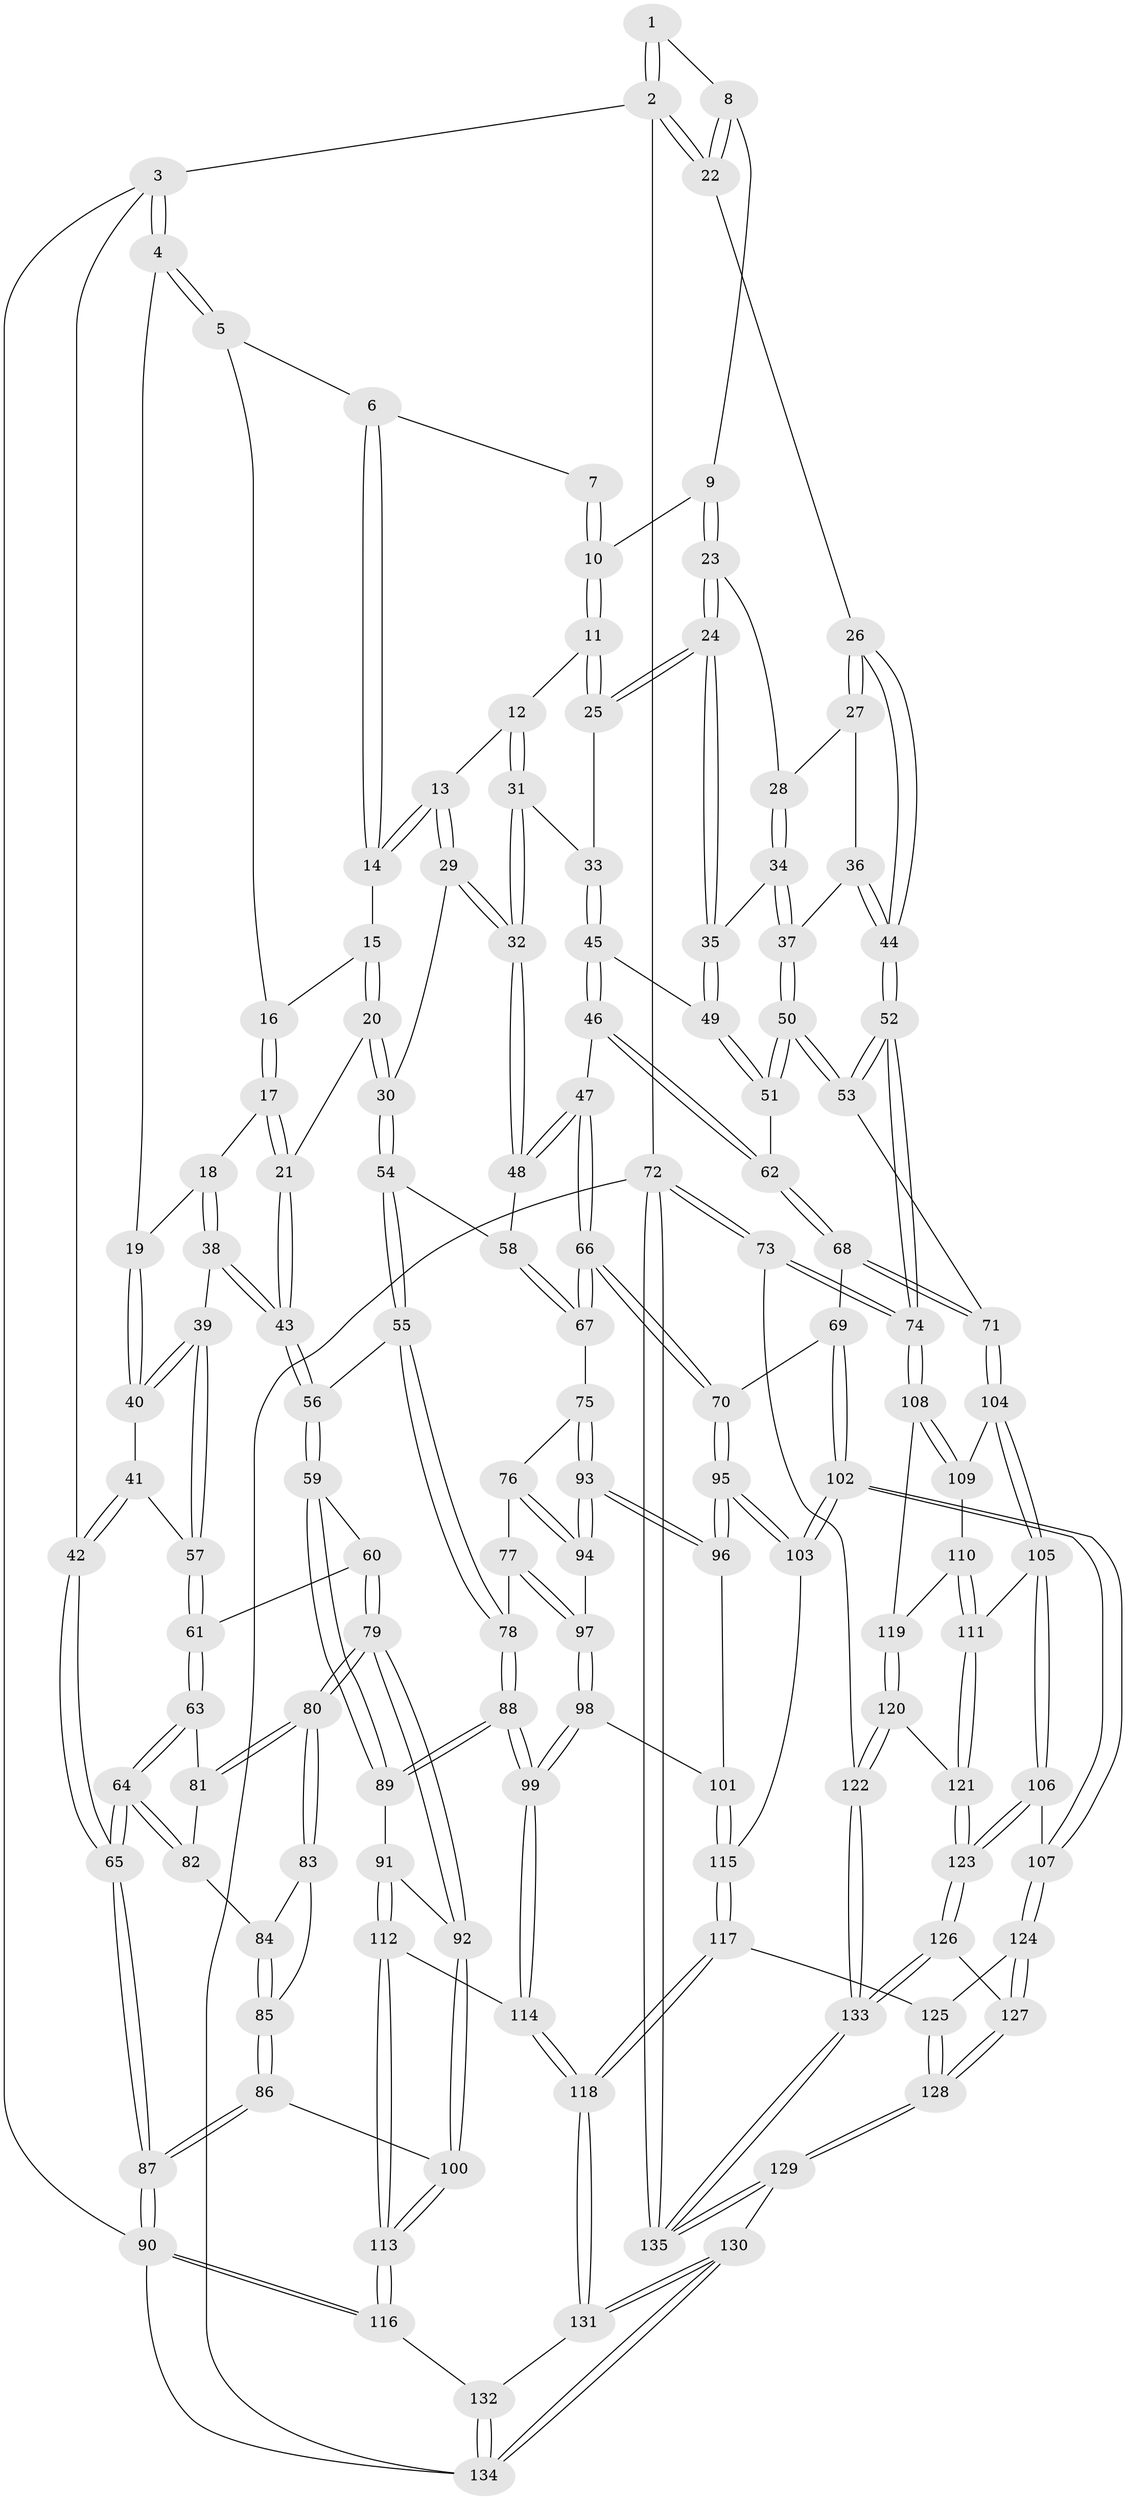 // Generated by graph-tools (version 1.1) at 2025/27/03/15/25 16:27:57]
// undirected, 135 vertices, 334 edges
graph export_dot {
graph [start="1"]
  node [color=gray90,style=filled];
  1 [pos="+0.9656488604104709+0"];
  2 [pos="+1+0"];
  3 [pos="+0+0"];
  4 [pos="+0+0"];
  5 [pos="+0.31210027086068104+0"];
  6 [pos="+0.6271521997888972+0"];
  7 [pos="+0.7451531888300095+0"];
  8 [pos="+0.8797906463475832+0.11771243926565045"];
  9 [pos="+0.8771554878818854+0.12226730794723081"];
  10 [pos="+0.7797848061613218+0.10293313331317748"];
  11 [pos="+0.750563755711776+0.13845913452436626"];
  12 [pos="+0.6587373164699011+0.1393182245863517"];
  13 [pos="+0.6218252861179906+0.12050289424988972"];
  14 [pos="+0.6194413172631541+0.11706302870599797"];
  15 [pos="+0.5394257691527026+0.12068369327511655"];
  16 [pos="+0.35961344664551465+0"];
  17 [pos="+0.37208698665507184+0.1540019996867923"];
  18 [pos="+0.2554606924148908+0.1944208984901882"];
  19 [pos="+0.18897574541342446+0.16847715201404165"];
  20 [pos="+0.47066779935631037+0.22188127996382392"];
  21 [pos="+0.38447887535807407+0.1799022235197838"];
  22 [pos="+1+0"];
  23 [pos="+0.8776051466284619+0.12309209281978016"];
  24 [pos="+0.8186406041886214+0.23543053683939447"];
  25 [pos="+0.7568269228075506+0.16345026590679174"];
  26 [pos="+1+0.003972185087788193"];
  27 [pos="+0.9470060450236123+0.17144700278679684"];
  28 [pos="+0.9166725659186282+0.16328436939049046"];
  29 [pos="+0.5522897755411672+0.2657369336861581"];
  30 [pos="+0.5063140245601363+0.26478837270326305"];
  31 [pos="+0.6629643025522725+0.20740267733563722"];
  32 [pos="+0.6074315936357556+0.29736942378175757"];
  33 [pos="+0.7173525495043352+0.24707126240239355"];
  34 [pos="+0.8718219990014391+0.24204272512355848"];
  35 [pos="+0.82262164126294+0.24542378299545473"];
  36 [pos="+0.9546260674979504+0.24403369363588936"];
  37 [pos="+0.9063872842093146+0.26798025933799247"];
  38 [pos="+0.25316849397883634+0.3087758340018099"];
  39 [pos="+0.2426151852660624+0.3093666795540998"];
  40 [pos="+0.17518957831770055+0.2508978683624233"];
  41 [pos="+0.13174812299243677+0.26294040140751135"];
  42 [pos="+0+0.2609051381790448"];
  43 [pos="+0.3152135527085856+0.3279636238067343"];
  44 [pos="+1+0.3999893692387539"];
  45 [pos="+0.7230484398688183+0.31387399801123766"];
  46 [pos="+0.7022025470802625+0.34518254228396483"];
  47 [pos="+0.7010360917808802+0.3455907846961729"];
  48 [pos="+0.6291676765885776+0.32245099587391757"];
  49 [pos="+0.8109084584681885+0.26883342447004555"];
  50 [pos="+0.9173524763326796+0.40116934830397166"];
  51 [pos="+0.8911175619442302+0.39231994700337797"];
  52 [pos="+1+0.42409684754413146"];
  53 [pos="+0.9747363493623817+0.445339632224855"];
  54 [pos="+0.4401555379622378+0.3951788844759601"];
  55 [pos="+0.40273811829428485+0.4273637421751025"];
  56 [pos="+0.3710122013886015+0.42343667618436953"];
  57 [pos="+0.16923544360192946+0.37114046156058494"];
  58 [pos="+0.570918591691883+0.39934385953898927"];
  59 [pos="+0.321561488336262+0.46425361678849525"];
  60 [pos="+0.14849228318831934+0.42540497618266193"];
  61 [pos="+0.1360105206803628+0.4129851540401288"];
  62 [pos="+0.792594616503652+0.39590166844246627"];
  63 [pos="+0.026370855624082635+0.4022849229069843"];
  64 [pos="+0+0.3763177749812386"];
  65 [pos="+0+0.36665554841594045"];
  66 [pos="+0.6635480782342004+0.5102896957362457"];
  67 [pos="+0.6041305536910507+0.49762293226523163"];
  68 [pos="+0.7527914268803763+0.5506684018464215"];
  69 [pos="+0.7275526560887966+0.5556101520080238"];
  70 [pos="+0.683209791024935+0.5331670719751654"];
  71 [pos="+0.8660705266541507+0.5657407567488042"];
  72 [pos="+1+1"];
  73 [pos="+1+0.8309372802992449"];
  74 [pos="+1+0.6826600816393585"];
  75 [pos="+0.593189923345537+0.5010054413560384"];
  76 [pos="+0.5095279964036162+0.507742732964306"];
  77 [pos="+0.44970327867685983+0.4842802657915007"];
  78 [pos="+0.43587760572927026+0.4716622949206625"];
  79 [pos="+0.17571407985818796+0.5654918782160787"];
  80 [pos="+0.14501684563452927+0.5567331127147428"];
  81 [pos="+0.11148358766140046+0.5292889137623161"];
  82 [pos="+0.06697056213157218+0.5339952783088514"];
  83 [pos="+0.11936668798548347+0.5573567120540985"];
  84 [pos="+0.07438315241567446+0.5437993705037892"];
  85 [pos="+0.07454551020513961+0.5781697666431603"];
  86 [pos="+0.042363117864071674+0.6381918110756017"];
  87 [pos="+0+0.6153958554610314"];
  88 [pos="+0.35382762306670495+0.6739172011198182"];
  89 [pos="+0.2608565891392923+0.6049394323388253"];
  90 [pos="+0+0.9496445256427422"];
  91 [pos="+0.25721358523156224+0.6056104950364142"];
  92 [pos="+0.19199823033546487+0.5872263116941769"];
  93 [pos="+0.5482824145669499+0.6312598067901353"];
  94 [pos="+0.5240176300825949+0.6074237079309766"];
  95 [pos="+0.5735125810289295+0.6549147326867363"];
  96 [pos="+0.5567584473288709+0.646367587699075"];
  97 [pos="+0.45097262242218367+0.6064337425330235"];
  98 [pos="+0.40238988629576106+0.6683377109276473"];
  99 [pos="+0.36272170212448795+0.6834911168150424"];
  100 [pos="+0.08757732074995629+0.6545725282537602"];
  101 [pos="+0.4809540699957193+0.6814963354910634"];
  102 [pos="+0.7039475205491404+0.744675529402525"];
  103 [pos="+0.6092595087767997+0.7190651382403501"];
  104 [pos="+0.8739586057460644+0.5989640661449994"];
  105 [pos="+0.8166763770641418+0.6831124808142535"];
  106 [pos="+0.7179862975816298+0.7613853844220007"];
  107 [pos="+0.7177563369366281+0.7612599453520065"];
  108 [pos="+1+0.6819562978516479"];
  109 [pos="+0.9080989445337248+0.6442105670961467"];
  110 [pos="+0.8977513050686208+0.7168599001442647"];
  111 [pos="+0.8851189098676259+0.7449596881700903"];
  112 [pos="+0.1688923498155085+0.77687667745742"];
  113 [pos="+0.13685027491418372+0.7970562739448535"];
  114 [pos="+0.36301863361233977+0.7789482116951217"];
  115 [pos="+0.5231215014616605+0.7870715034636299"];
  116 [pos="+0.10885195861585098+0.8496746385424211"];
  117 [pos="+0.515968824829584+0.798271000011224"];
  118 [pos="+0.3751187221023712+0.8048457832622681"];
  119 [pos="+0.9643585744132102+0.730667326555695"];
  120 [pos="+0.9229237341839606+0.8255526218524201"];
  121 [pos="+0.8696378425721518+0.8275404007463095"];
  122 [pos="+1+0.8447073338988565"];
  123 [pos="+0.8086879094256217+0.8613358165476669"];
  124 [pos="+0.6246438370914568+0.8502520601909551"];
  125 [pos="+0.5236343670422544+0.8127755028969721"];
  126 [pos="+0.807726290345469+0.8691077921768491"];
  127 [pos="+0.6096844544736256+0.9600979416957939"];
  128 [pos="+0.5426577409381287+1"];
  129 [pos="+0.49324690532934273+1"];
  130 [pos="+0.41527519506362237+1"];
  131 [pos="+0.3408327970135923+0.9734499069122016"];
  132 [pos="+0.13102164176752032+0.8691381270320793"];
  133 [pos="+0.8625180568789473+1"];
  134 [pos="+0.16502974992073832+1"];
  135 [pos="+0.8898057657351487+1"];
  1 -- 2;
  1 -- 2;
  1 -- 8;
  2 -- 3;
  2 -- 22;
  2 -- 22;
  2 -- 72;
  3 -- 4;
  3 -- 4;
  3 -- 42;
  3 -- 90;
  4 -- 5;
  4 -- 5;
  4 -- 19;
  5 -- 6;
  5 -- 16;
  6 -- 7;
  6 -- 14;
  6 -- 14;
  7 -- 10;
  7 -- 10;
  8 -- 9;
  8 -- 22;
  8 -- 22;
  9 -- 10;
  9 -- 23;
  9 -- 23;
  10 -- 11;
  10 -- 11;
  11 -- 12;
  11 -- 25;
  11 -- 25;
  12 -- 13;
  12 -- 31;
  12 -- 31;
  13 -- 14;
  13 -- 14;
  13 -- 29;
  13 -- 29;
  14 -- 15;
  15 -- 16;
  15 -- 20;
  15 -- 20;
  16 -- 17;
  16 -- 17;
  17 -- 18;
  17 -- 21;
  17 -- 21;
  18 -- 19;
  18 -- 38;
  18 -- 38;
  19 -- 40;
  19 -- 40;
  20 -- 21;
  20 -- 30;
  20 -- 30;
  21 -- 43;
  21 -- 43;
  22 -- 26;
  23 -- 24;
  23 -- 24;
  23 -- 28;
  24 -- 25;
  24 -- 25;
  24 -- 35;
  24 -- 35;
  25 -- 33;
  26 -- 27;
  26 -- 27;
  26 -- 44;
  26 -- 44;
  27 -- 28;
  27 -- 36;
  28 -- 34;
  28 -- 34;
  29 -- 30;
  29 -- 32;
  29 -- 32;
  30 -- 54;
  30 -- 54;
  31 -- 32;
  31 -- 32;
  31 -- 33;
  32 -- 48;
  32 -- 48;
  33 -- 45;
  33 -- 45;
  34 -- 35;
  34 -- 37;
  34 -- 37;
  35 -- 49;
  35 -- 49;
  36 -- 37;
  36 -- 44;
  36 -- 44;
  37 -- 50;
  37 -- 50;
  38 -- 39;
  38 -- 43;
  38 -- 43;
  39 -- 40;
  39 -- 40;
  39 -- 57;
  39 -- 57;
  40 -- 41;
  41 -- 42;
  41 -- 42;
  41 -- 57;
  42 -- 65;
  42 -- 65;
  43 -- 56;
  43 -- 56;
  44 -- 52;
  44 -- 52;
  45 -- 46;
  45 -- 46;
  45 -- 49;
  46 -- 47;
  46 -- 62;
  46 -- 62;
  47 -- 48;
  47 -- 48;
  47 -- 66;
  47 -- 66;
  48 -- 58;
  49 -- 51;
  49 -- 51;
  50 -- 51;
  50 -- 51;
  50 -- 53;
  50 -- 53;
  51 -- 62;
  52 -- 53;
  52 -- 53;
  52 -- 74;
  52 -- 74;
  53 -- 71;
  54 -- 55;
  54 -- 55;
  54 -- 58;
  55 -- 56;
  55 -- 78;
  55 -- 78;
  56 -- 59;
  56 -- 59;
  57 -- 61;
  57 -- 61;
  58 -- 67;
  58 -- 67;
  59 -- 60;
  59 -- 89;
  59 -- 89;
  60 -- 61;
  60 -- 79;
  60 -- 79;
  61 -- 63;
  61 -- 63;
  62 -- 68;
  62 -- 68;
  63 -- 64;
  63 -- 64;
  63 -- 81;
  64 -- 65;
  64 -- 65;
  64 -- 82;
  64 -- 82;
  65 -- 87;
  65 -- 87;
  66 -- 67;
  66 -- 67;
  66 -- 70;
  66 -- 70;
  67 -- 75;
  68 -- 69;
  68 -- 71;
  68 -- 71;
  69 -- 70;
  69 -- 102;
  69 -- 102;
  70 -- 95;
  70 -- 95;
  71 -- 104;
  71 -- 104;
  72 -- 73;
  72 -- 73;
  72 -- 135;
  72 -- 135;
  72 -- 134;
  73 -- 74;
  73 -- 74;
  73 -- 122;
  74 -- 108;
  74 -- 108;
  75 -- 76;
  75 -- 93;
  75 -- 93;
  76 -- 77;
  76 -- 94;
  76 -- 94;
  77 -- 78;
  77 -- 97;
  77 -- 97;
  78 -- 88;
  78 -- 88;
  79 -- 80;
  79 -- 80;
  79 -- 92;
  79 -- 92;
  80 -- 81;
  80 -- 81;
  80 -- 83;
  80 -- 83;
  81 -- 82;
  82 -- 84;
  83 -- 84;
  83 -- 85;
  84 -- 85;
  84 -- 85;
  85 -- 86;
  85 -- 86;
  86 -- 87;
  86 -- 87;
  86 -- 100;
  87 -- 90;
  87 -- 90;
  88 -- 89;
  88 -- 89;
  88 -- 99;
  88 -- 99;
  89 -- 91;
  90 -- 116;
  90 -- 116;
  90 -- 134;
  91 -- 92;
  91 -- 112;
  91 -- 112;
  92 -- 100;
  92 -- 100;
  93 -- 94;
  93 -- 94;
  93 -- 96;
  93 -- 96;
  94 -- 97;
  95 -- 96;
  95 -- 96;
  95 -- 103;
  95 -- 103;
  96 -- 101;
  97 -- 98;
  97 -- 98;
  98 -- 99;
  98 -- 99;
  98 -- 101;
  99 -- 114;
  99 -- 114;
  100 -- 113;
  100 -- 113;
  101 -- 115;
  101 -- 115;
  102 -- 103;
  102 -- 103;
  102 -- 107;
  102 -- 107;
  103 -- 115;
  104 -- 105;
  104 -- 105;
  104 -- 109;
  105 -- 106;
  105 -- 106;
  105 -- 111;
  106 -- 107;
  106 -- 123;
  106 -- 123;
  107 -- 124;
  107 -- 124;
  108 -- 109;
  108 -- 109;
  108 -- 119;
  109 -- 110;
  110 -- 111;
  110 -- 111;
  110 -- 119;
  111 -- 121;
  111 -- 121;
  112 -- 113;
  112 -- 113;
  112 -- 114;
  113 -- 116;
  113 -- 116;
  114 -- 118;
  114 -- 118;
  115 -- 117;
  115 -- 117;
  116 -- 132;
  117 -- 118;
  117 -- 118;
  117 -- 125;
  118 -- 131;
  118 -- 131;
  119 -- 120;
  119 -- 120;
  120 -- 121;
  120 -- 122;
  120 -- 122;
  121 -- 123;
  121 -- 123;
  122 -- 133;
  122 -- 133;
  123 -- 126;
  123 -- 126;
  124 -- 125;
  124 -- 127;
  124 -- 127;
  125 -- 128;
  125 -- 128;
  126 -- 127;
  126 -- 133;
  126 -- 133;
  127 -- 128;
  127 -- 128;
  128 -- 129;
  128 -- 129;
  129 -- 130;
  129 -- 135;
  129 -- 135;
  130 -- 131;
  130 -- 131;
  130 -- 134;
  130 -- 134;
  131 -- 132;
  132 -- 134;
  132 -- 134;
  133 -- 135;
  133 -- 135;
}
